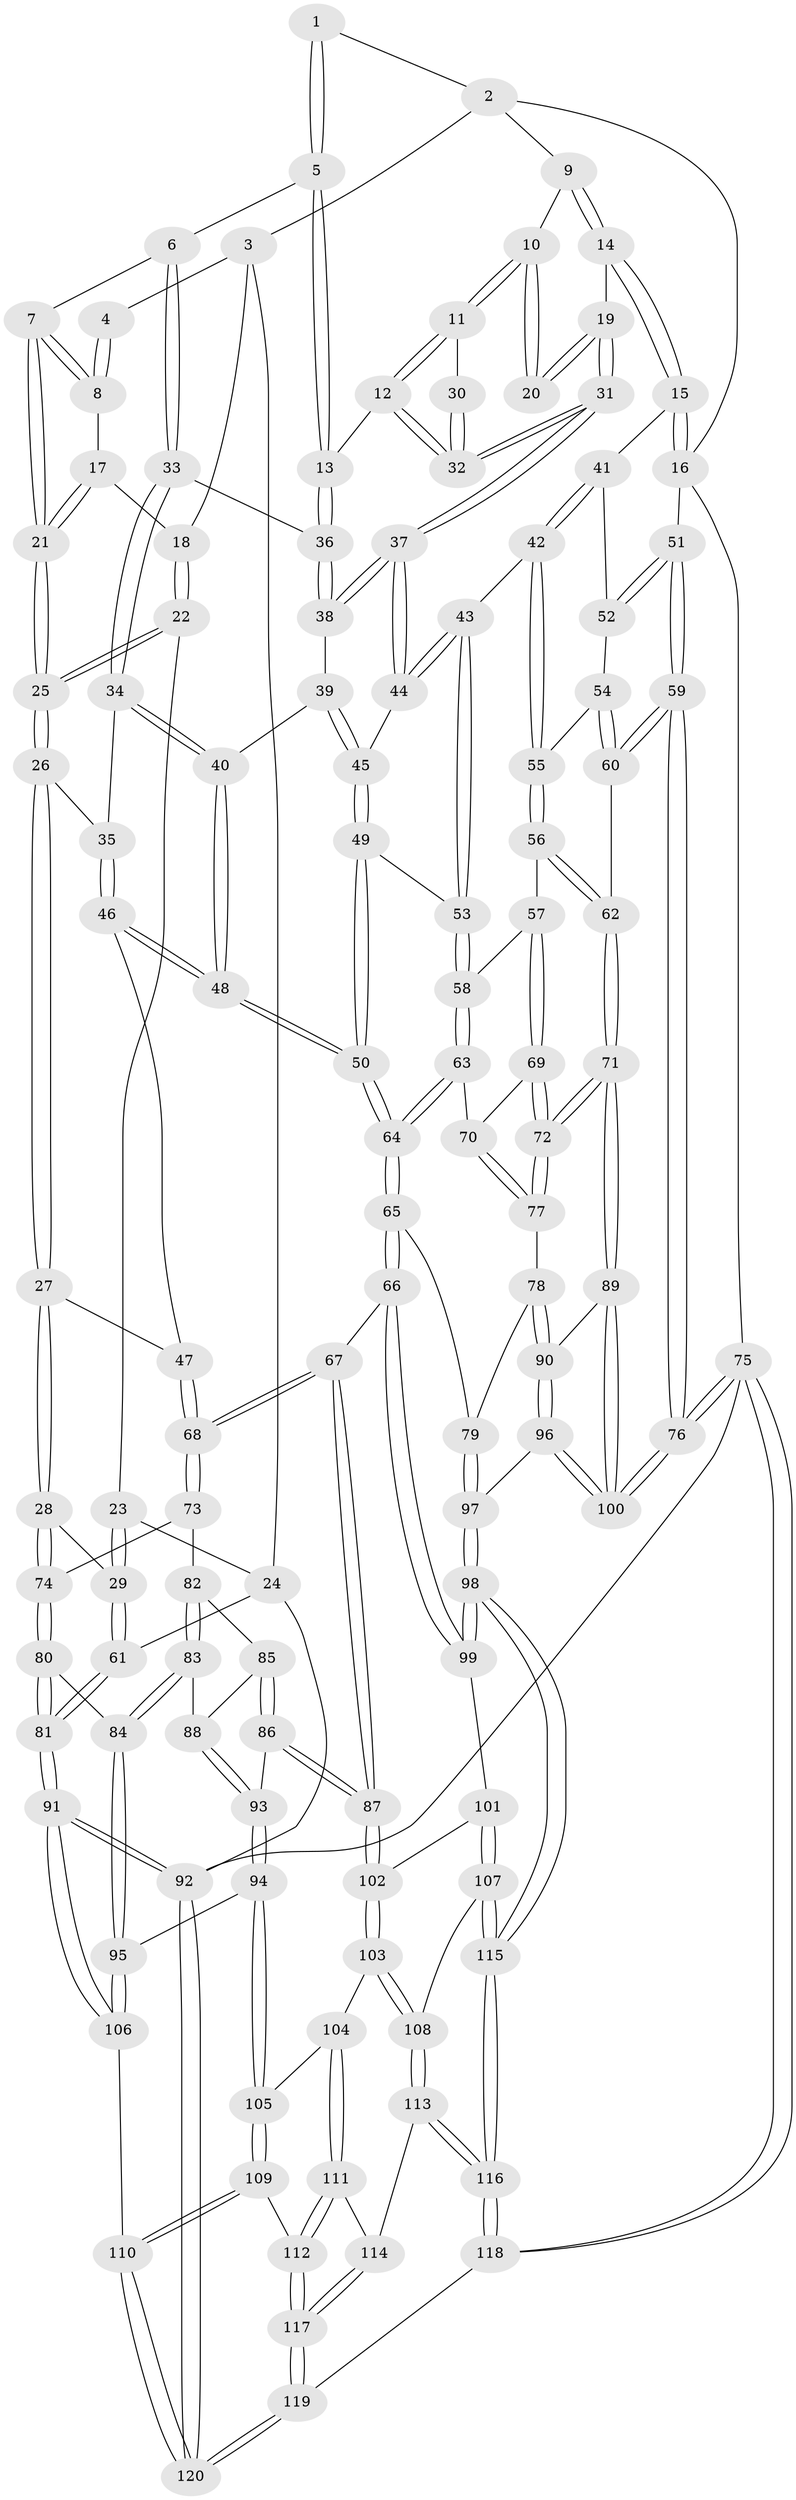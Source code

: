 // Generated by graph-tools (version 1.1) at 2025/01/03/09/25 05:01:11]
// undirected, 120 vertices, 296 edges
graph export_dot {
graph [start="1"]
  node [color=gray90,style=filled];
  1 [pos="+0.5847275949895129+0"];
  2 [pos="+0.7798028147616206+0"];
  3 [pos="+0.19246645634483034+0"];
  4 [pos="+0.5392444146851615+0"];
  5 [pos="+0.6268475112908783+0.1290105011498419"];
  6 [pos="+0.5367048320341948+0.14805178791638463"];
  7 [pos="+0.5055197695025097+0.13095383063511234"];
  8 [pos="+0.49689513740388663+0.012286304284113364"];
  9 [pos="+0.7816086549971427+0"];
  10 [pos="+0.7693145224316162+0"];
  11 [pos="+0.7130934993802037+0.14093741604355797"];
  12 [pos="+0.6989534200330879+0.1523339255775528"];
  13 [pos="+0.6904146031164751+0.1546211907261158"];
  14 [pos="+1+0.20644691712834215"];
  15 [pos="+1+0.21473368760452877"];
  16 [pos="+1+0.23614669814772746"];
  17 [pos="+0.38253495393253145+0.07693003595037516"];
  18 [pos="+0.20421978686643294+0"];
  19 [pos="+0.9903177268889076+0.207478311372867"];
  20 [pos="+0.8418706118872298+0.15490500046143396"];
  21 [pos="+0.41580743647627644+0.1819662067799063"];
  22 [pos="+0.20166758558881157+0"];
  23 [pos="+0.16447339437888153+0.05940790505554436"];
  24 [pos="+0+0.1476633674942407"];
  25 [pos="+0.3612917224521993+0.25122658674347526"];
  26 [pos="+0.3608779763299344+0.25411634254234866"];
  27 [pos="+0.1768270883115148+0.40247088837464146"];
  28 [pos="+0.10432884826773621+0.41962053727429166"];
  29 [pos="+0.04325356348005161+0.4056561759156458"];
  30 [pos="+0.7962830070415411+0.157836149647198"];
  31 [pos="+0.7809552799671546+0.3090902758551283"];
  32 [pos="+0.7776029192724444+0.29900291526113826"];
  33 [pos="+0.5544877861615941+0.21512899513045425"];
  34 [pos="+0.508937322330871+0.32164647288406517"];
  35 [pos="+0.4692884050654+0.31814472408464645"];
  36 [pos="+0.6448899063020329+0.24279046021393044"];
  37 [pos="+0.7791948082768178+0.3119032070213552"];
  38 [pos="+0.6517854479699644+0.30767242470957784"];
  39 [pos="+0.6331756412688203+0.3270609467135697"];
  40 [pos="+0.523210727460258+0.33100883185975355"];
  41 [pos="+0.9063206384801209+0.3921840302608351"];
  42 [pos="+0.8306582710811201+0.4225521701976788"];
  43 [pos="+0.804469135484181+0.41758893619998644"];
  44 [pos="+0.7899034341806348+0.3928334022487657"];
  45 [pos="+0.653575115838211+0.4151296384289737"];
  46 [pos="+0.4185023914961499+0.4790579000829495"];
  47 [pos="+0.37737612486582117+0.4860705463882509"];
  48 [pos="+0.5588297308552806+0.5270886260858503"];
  49 [pos="+0.6294421169273156+0.48261637185939565"];
  50 [pos="+0.5788256137679018+0.5457713881554865"];
  51 [pos="+1+0.32676994645183016"];
  52 [pos="+0.9528920057115723+0.45476147916018855"];
  53 [pos="+0.7815122291641092+0.463125516310139"];
  54 [pos="+0.9452966236097353+0.473354289223321"];
  55 [pos="+0.8935535923317889+0.5004421198258594"];
  56 [pos="+0.8917927935748406+0.5154366699774708"];
  57 [pos="+0.793039012875344+0.537345822664893"];
  58 [pos="+0.779924919586954+0.5238689777562909"];
  59 [pos="+1+0.627774762777827"];
  60 [pos="+1+0.6277367582610118"];
  61 [pos="+0+0.42931714621502676"];
  62 [pos="+0.9343372627041396+0.6511403497469245"];
  63 [pos="+0.6665408146920385+0.5767701916677375"];
  64 [pos="+0.5821828562619294+0.5604617075081508"];
  65 [pos="+0.5477467878315727+0.6501675806004522"];
  66 [pos="+0.5135411310065289+0.6765262967694101"];
  67 [pos="+0.3913099855304679+0.6887781508666455"];
  68 [pos="+0.38123339937384454+0.6759416606562957"];
  69 [pos="+0.7965676923382732+0.5461518986317188"];
  70 [pos="+0.7298779083405571+0.6297320441999862"];
  71 [pos="+0.8921869513985717+0.6769528282633734"];
  72 [pos="+0.8535862368561982+0.6510392244655381"];
  73 [pos="+0.20961093398717165+0.593052280022449"];
  74 [pos="+0.18781046785604433+0.5657460040407072"];
  75 [pos="+1+1"];
  76 [pos="+1+1"];
  77 [pos="+0.7347113223752445+0.634789697988084"];
  78 [pos="+0.7137734161096162+0.7062908143043863"];
  79 [pos="+0.6257605745976007+0.7113307631718399"];
  80 [pos="+0.11548299727965651+0.7655121189084391"];
  81 [pos="+0+0.6604316946442155"];
  82 [pos="+0.2110930744930205+0.6435310577966763"];
  83 [pos="+0.18027467726320354+0.7380338249787013"];
  84 [pos="+0.1298033137634351+0.7759021039972891"];
  85 [pos="+0.24375821161080743+0.7167426757097807"];
  86 [pos="+0.3827512327971299+0.7039042823463534"];
  87 [pos="+0.38349560149211415+0.7036143571594266"];
  88 [pos="+0.23763307615433296+0.7472482990913311"];
  89 [pos="+0.8921612926566415+0.677020639649551"];
  90 [pos="+0.8178861077618137+0.8101023097656197"];
  91 [pos="+0+0.8136073220927665"];
  92 [pos="+0+1"];
  93 [pos="+0.25468995809627715+0.7745909961136417"];
  94 [pos="+0.2416397670778719+0.8296502789903712"];
  95 [pos="+0.13324504179334895+0.7836441161057828"];
  96 [pos="+0.8155781802965409+0.8222646767892735"];
  97 [pos="+0.6886416842812547+0.8827461123618757"];
  98 [pos="+0.6258258544739974+0.9521709235423167"];
  99 [pos="+0.5317167099444833+0.8419007357057392"];
  100 [pos="+1+1"];
  101 [pos="+0.4641446887837562+0.8481451105691608"];
  102 [pos="+0.37516231872640643+0.8141939577955453"];
  103 [pos="+0.35839435434628836+0.8374455217702107"];
  104 [pos="+0.3576582484043558+0.837814206391315"];
  105 [pos="+0.24609060827126383+0.8385002595183698"];
  106 [pos="+0.1076939510506532+0.9060770392972668"];
  107 [pos="+0.43355029220801744+0.9092340837505744"];
  108 [pos="+0.40503174707109174+0.9158849052898751"];
  109 [pos="+0.22492938774821775+0.9078541743889471"];
  110 [pos="+0.13061912671326675+0.9355511237778247"];
  111 [pos="+0.3297695790245879+0.9049547968942238"];
  112 [pos="+0.27042489192724095+0.9492577965094064"];
  113 [pos="+0.3966100035053009+0.9407031344833862"];
  114 [pos="+0.37649190255828086+0.9564105331686277"];
  115 [pos="+0.6140226968418089+1"];
  116 [pos="+0.6096075403138465+1"];
  117 [pos="+0.3148517351976449+1"];
  118 [pos="+0.6150155511098935+1"];
  119 [pos="+0.3189285802888427+1"];
  120 [pos="+0.05088473266860796+1"];
  1 -- 2;
  1 -- 5;
  1 -- 5;
  2 -- 3;
  2 -- 9;
  2 -- 16;
  3 -- 4;
  3 -- 18;
  3 -- 24;
  4 -- 8;
  4 -- 8;
  5 -- 6;
  5 -- 13;
  5 -- 13;
  6 -- 7;
  6 -- 33;
  6 -- 33;
  7 -- 8;
  7 -- 8;
  7 -- 21;
  7 -- 21;
  8 -- 17;
  9 -- 10;
  9 -- 14;
  9 -- 14;
  10 -- 11;
  10 -- 11;
  10 -- 20;
  10 -- 20;
  11 -- 12;
  11 -- 12;
  11 -- 30;
  12 -- 13;
  12 -- 32;
  12 -- 32;
  13 -- 36;
  13 -- 36;
  14 -- 15;
  14 -- 15;
  14 -- 19;
  15 -- 16;
  15 -- 16;
  15 -- 41;
  16 -- 51;
  16 -- 75;
  17 -- 18;
  17 -- 21;
  17 -- 21;
  18 -- 22;
  18 -- 22;
  19 -- 20;
  19 -- 20;
  19 -- 31;
  19 -- 31;
  21 -- 25;
  21 -- 25;
  22 -- 23;
  22 -- 25;
  22 -- 25;
  23 -- 24;
  23 -- 29;
  23 -- 29;
  24 -- 61;
  24 -- 92;
  25 -- 26;
  25 -- 26;
  26 -- 27;
  26 -- 27;
  26 -- 35;
  27 -- 28;
  27 -- 28;
  27 -- 47;
  28 -- 29;
  28 -- 74;
  28 -- 74;
  29 -- 61;
  29 -- 61;
  30 -- 32;
  30 -- 32;
  31 -- 32;
  31 -- 32;
  31 -- 37;
  31 -- 37;
  33 -- 34;
  33 -- 34;
  33 -- 36;
  34 -- 35;
  34 -- 40;
  34 -- 40;
  35 -- 46;
  35 -- 46;
  36 -- 38;
  36 -- 38;
  37 -- 38;
  37 -- 38;
  37 -- 44;
  37 -- 44;
  38 -- 39;
  39 -- 40;
  39 -- 45;
  39 -- 45;
  40 -- 48;
  40 -- 48;
  41 -- 42;
  41 -- 42;
  41 -- 52;
  42 -- 43;
  42 -- 55;
  42 -- 55;
  43 -- 44;
  43 -- 44;
  43 -- 53;
  43 -- 53;
  44 -- 45;
  45 -- 49;
  45 -- 49;
  46 -- 47;
  46 -- 48;
  46 -- 48;
  47 -- 68;
  47 -- 68;
  48 -- 50;
  48 -- 50;
  49 -- 50;
  49 -- 50;
  49 -- 53;
  50 -- 64;
  50 -- 64;
  51 -- 52;
  51 -- 52;
  51 -- 59;
  51 -- 59;
  52 -- 54;
  53 -- 58;
  53 -- 58;
  54 -- 55;
  54 -- 60;
  54 -- 60;
  55 -- 56;
  55 -- 56;
  56 -- 57;
  56 -- 62;
  56 -- 62;
  57 -- 58;
  57 -- 69;
  57 -- 69;
  58 -- 63;
  58 -- 63;
  59 -- 60;
  59 -- 60;
  59 -- 76;
  59 -- 76;
  60 -- 62;
  61 -- 81;
  61 -- 81;
  62 -- 71;
  62 -- 71;
  63 -- 64;
  63 -- 64;
  63 -- 70;
  64 -- 65;
  64 -- 65;
  65 -- 66;
  65 -- 66;
  65 -- 79;
  66 -- 67;
  66 -- 99;
  66 -- 99;
  67 -- 68;
  67 -- 68;
  67 -- 87;
  67 -- 87;
  68 -- 73;
  68 -- 73;
  69 -- 70;
  69 -- 72;
  69 -- 72;
  70 -- 77;
  70 -- 77;
  71 -- 72;
  71 -- 72;
  71 -- 89;
  71 -- 89;
  72 -- 77;
  72 -- 77;
  73 -- 74;
  73 -- 82;
  74 -- 80;
  74 -- 80;
  75 -- 76;
  75 -- 76;
  75 -- 118;
  75 -- 118;
  75 -- 92;
  76 -- 100;
  76 -- 100;
  77 -- 78;
  78 -- 79;
  78 -- 90;
  78 -- 90;
  79 -- 97;
  79 -- 97;
  80 -- 81;
  80 -- 81;
  80 -- 84;
  81 -- 91;
  81 -- 91;
  82 -- 83;
  82 -- 83;
  82 -- 85;
  83 -- 84;
  83 -- 84;
  83 -- 88;
  84 -- 95;
  84 -- 95;
  85 -- 86;
  85 -- 86;
  85 -- 88;
  86 -- 87;
  86 -- 87;
  86 -- 93;
  87 -- 102;
  87 -- 102;
  88 -- 93;
  88 -- 93;
  89 -- 90;
  89 -- 100;
  89 -- 100;
  90 -- 96;
  90 -- 96;
  91 -- 92;
  91 -- 92;
  91 -- 106;
  91 -- 106;
  92 -- 120;
  92 -- 120;
  93 -- 94;
  93 -- 94;
  94 -- 95;
  94 -- 105;
  94 -- 105;
  95 -- 106;
  95 -- 106;
  96 -- 97;
  96 -- 100;
  96 -- 100;
  97 -- 98;
  97 -- 98;
  98 -- 99;
  98 -- 99;
  98 -- 115;
  98 -- 115;
  99 -- 101;
  101 -- 102;
  101 -- 107;
  101 -- 107;
  102 -- 103;
  102 -- 103;
  103 -- 104;
  103 -- 108;
  103 -- 108;
  104 -- 105;
  104 -- 111;
  104 -- 111;
  105 -- 109;
  105 -- 109;
  106 -- 110;
  107 -- 108;
  107 -- 115;
  107 -- 115;
  108 -- 113;
  108 -- 113;
  109 -- 110;
  109 -- 110;
  109 -- 112;
  110 -- 120;
  110 -- 120;
  111 -- 112;
  111 -- 112;
  111 -- 114;
  112 -- 117;
  112 -- 117;
  113 -- 114;
  113 -- 116;
  113 -- 116;
  114 -- 117;
  114 -- 117;
  115 -- 116;
  115 -- 116;
  116 -- 118;
  116 -- 118;
  117 -- 119;
  117 -- 119;
  118 -- 119;
  119 -- 120;
  119 -- 120;
}
